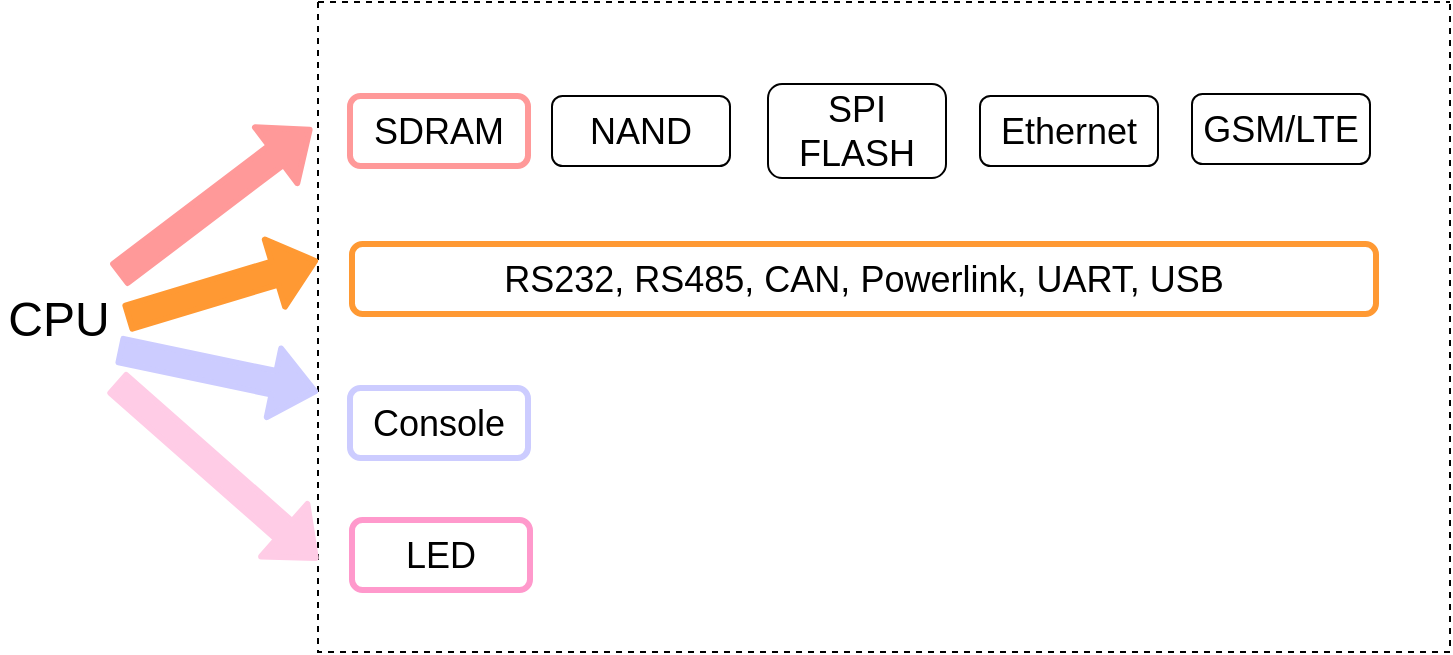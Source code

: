 <mxfile version="14.8.4" type="github">
  <diagram id="prtHgNgQTEPvFCAcTncT" name="Page-1">
    <mxGraphModel dx="1038" dy="580" grid="0" gridSize="10" guides="1" tooltips="1" connect="1" arrows="1" fold="1" page="1" pageScale="1" pageWidth="827" pageHeight="1169" math="0" shadow="0">
      <root>
        <mxCell id="0" />
        <mxCell id="1" parent="0" />
        <mxCell id="QDorUryuChpiPlYEP7EL-2" value="&lt;font style=&quot;font-size: 24px&quot;&gt;CPU&lt;/font&gt;" style="rounded=1;whiteSpace=wrap;html=1;strokeWidth=0;opacity=0;" parent="1" vertex="1">
          <mxGeometry x="17" y="261" width="59" height="60" as="geometry" />
        </mxCell>
        <mxCell id="QDorUryuChpiPlYEP7EL-5" value="&lt;font style=&quot;font-size: 18px&quot;&gt;Console&lt;/font&gt;" style="rounded=1;whiteSpace=wrap;html=1;strokeWidth=3;strokeColor=#CCCCFF;" parent="1" vertex="1">
          <mxGeometry x="192" y="325" width="89" height="35" as="geometry" />
        </mxCell>
        <mxCell id="QDorUryuChpiPlYEP7EL-15" value="" style="swimlane;startSize=0;dashed=1;" parent="1" vertex="1">
          <mxGeometry x="176" y="132" width="566" height="325" as="geometry" />
        </mxCell>
        <mxCell id="QDorUryuChpiPlYEP7EL-16" value="&lt;font style=&quot;font-size: 18px&quot;&gt;LED&lt;/font&gt;" style="rounded=1;whiteSpace=wrap;html=1;strokeWidth=3;strokeColor=#FF99CC;" parent="QDorUryuChpiPlYEP7EL-15" vertex="1">
          <mxGeometry x="17" y="259" width="89" height="35" as="geometry" />
        </mxCell>
        <mxCell id="QDorUryuChpiPlYEP7EL-18" value="&lt;span style=&quot;font-size: 18px&quot;&gt;RS232,&amp;nbsp;&lt;/span&gt;&lt;span style=&quot;font-size: 18px&quot;&gt;RS485,&amp;nbsp;&lt;/span&gt;&lt;span style=&quot;font-size: 18px&quot;&gt;CAN,&amp;nbsp;&lt;/span&gt;&lt;span style=&quot;font-size: 18px&quot;&gt;Powerlink,&amp;nbsp;&lt;/span&gt;&lt;span style=&quot;font-size: 18px&quot;&gt;UART,&amp;nbsp;&lt;/span&gt;&lt;span style=&quot;font-size: 18px&quot;&gt;USB&lt;/span&gt;" style="rounded=1;whiteSpace=wrap;html=1;strokeWidth=3;strokeColor=#FF9933;" parent="QDorUryuChpiPlYEP7EL-15" vertex="1">
          <mxGeometry x="17" y="121" width="512" height="35" as="geometry" />
        </mxCell>
        <mxCell id="QDorUryuChpiPlYEP7EL-30" value="&lt;span style=&quot;font-size: 18px&quot;&gt;GSM/LTE&lt;/span&gt;" style="rounded=1;whiteSpace=wrap;html=1;strokeWidth=1;" parent="QDorUryuChpiPlYEP7EL-15" vertex="1">
          <mxGeometry x="437" y="46" width="89" height="35" as="geometry" />
        </mxCell>
        <mxCell id="QDorUryuChpiPlYEP7EL-23" value="&lt;span style=&quot;font-size: 18px&quot;&gt;SDRAM&lt;/span&gt;" style="rounded=1;whiteSpace=wrap;html=1;strokeWidth=3;strokeColor=#FF9999;" parent="1" vertex="1">
          <mxGeometry x="192" y="179" width="89" height="35" as="geometry" />
        </mxCell>
        <mxCell id="QDorUryuChpiPlYEP7EL-24" value="&lt;span style=&quot;font-size: 18px&quot;&gt;NAND&lt;/span&gt;" style="rounded=1;whiteSpace=wrap;html=1;strokeWidth=1;" parent="1" vertex="1">
          <mxGeometry x="293" y="179" width="89" height="35" as="geometry" />
        </mxCell>
        <mxCell id="QDorUryuChpiPlYEP7EL-25" value="&lt;span style=&quot;font-size: 18px&quot;&gt;SPI&lt;br&gt;FLASH&lt;br&gt;&lt;/span&gt;" style="rounded=1;whiteSpace=wrap;html=1;strokeWidth=1;" parent="1" vertex="1">
          <mxGeometry x="401" y="173" width="89" height="47" as="geometry" />
        </mxCell>
        <mxCell id="QDorUryuChpiPlYEP7EL-26" value="&lt;span style=&quot;font-size: 18px&quot;&gt;Ethernet&lt;/span&gt;" style="rounded=1;whiteSpace=wrap;html=1;strokeWidth=1;" parent="1" vertex="1">
          <mxGeometry x="507" y="179" width="89" height="35" as="geometry" />
        </mxCell>
        <mxCell id="QDorUryuChpiPlYEP7EL-43" value="" style="shape=flexArrow;endArrow=classic;html=1;strokeColor=#FF9999;strokeWidth=3;fillColor=#FF9999;" parent="1" source="QDorUryuChpiPlYEP7EL-2" edge="1">
          <mxGeometry width="50" height="50" relative="1" as="geometry">
            <mxPoint x="123" y="245" as="sourcePoint" />
            <mxPoint x="173" y="195" as="targetPoint" />
          </mxGeometry>
        </mxCell>
        <mxCell id="QDorUryuChpiPlYEP7EL-44" value="" style="shape=flexArrow;endArrow=classic;html=1;entryX=0;entryY=0.397;entryDx=0;entryDy=0;entryPerimeter=0;strokeWidth=3;fillColor=#FF9933;strokeColor=#FF9933;" parent="1" target="QDorUryuChpiPlYEP7EL-15" edge="1">
          <mxGeometry width="50" height="50" relative="1" as="geometry">
            <mxPoint x="80" y="290" as="sourcePoint" />
            <mxPoint x="148" y="283" as="targetPoint" />
          </mxGeometry>
        </mxCell>
        <mxCell id="QDorUryuChpiPlYEP7EL-45" value="" style="shape=flexArrow;endArrow=classic;html=1;entryX=0;entryY=0.6;entryDx=0;entryDy=0;entryPerimeter=0;strokeWidth=3;strokeColor=#CCCCFF;fillColor=#CCCCFF;" parent="1" target="QDorUryuChpiPlYEP7EL-15" edge="1">
          <mxGeometry width="50" height="50" relative="1" as="geometry">
            <mxPoint x="76" y="306" as="sourcePoint" />
            <mxPoint x="171" y="327" as="targetPoint" />
          </mxGeometry>
        </mxCell>
        <mxCell id="QDorUryuChpiPlYEP7EL-46" value="" style="shape=flexArrow;endArrow=classic;html=1;strokeWidth=3;strokeColor=#FFCCE6;fillColor=#FFCCE6;" parent="1" edge="1">
          <mxGeometry width="50" height="50" relative="1" as="geometry">
            <mxPoint x="75" y="322" as="sourcePoint" />
            <mxPoint x="176" y="411" as="targetPoint" />
          </mxGeometry>
        </mxCell>
      </root>
    </mxGraphModel>
  </diagram>
</mxfile>
